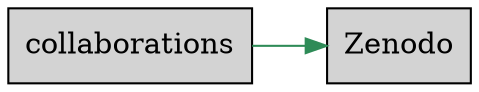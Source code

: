 digraph bettersoftware {
            rankdir = LR;
            ratio = fill;
            node [style=filled];
            node [shape = box];
"collaborations" ->  "Zenodo.md" [colorscheme="svg" color="seagreen"];
"Zenodo.md" [label="Zenodo" URL="http://bss.parallactic.com/resources/zenodo"]
}